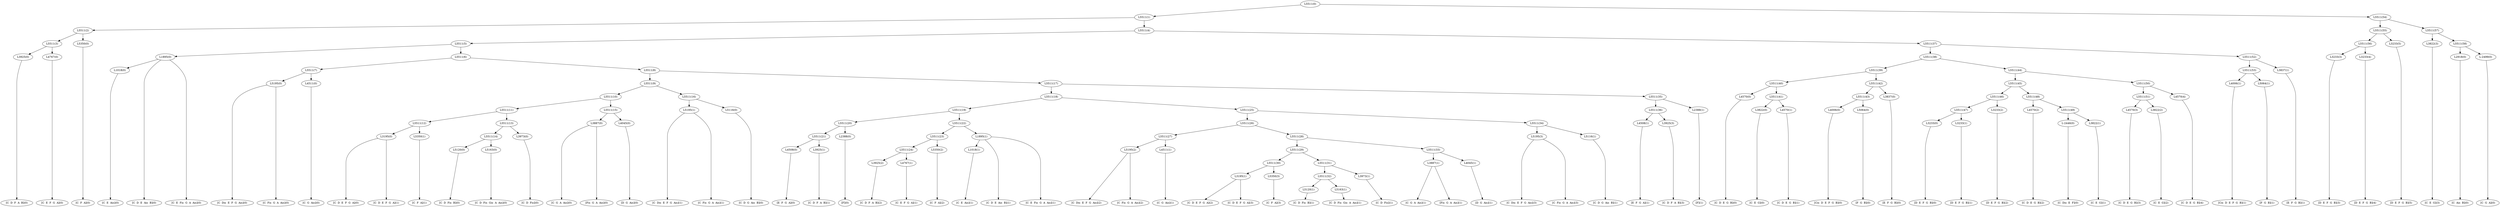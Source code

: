 digraph sample{
"L3925(0)"->"[C  D  F  A  B](0)"
"L4767(0)"->"[C  E  F  G  A](0)"
"L5511(3)"->"L3925(0)"
"L5511(3)"->"L4767(0)"
"L5350(0)"->"[C  F  A](0)"
"L5511(2)"->"L5511(3)"
"L5511(2)"->"L5350(0)"
"L1018(0)"->"[C  E  Ais](0)"
"L1895(0)"->"[C  D  E  Ais  B](0)"
"L1895(0)"->"[C  E  Fis  G  A  Ais](0)"
"L1895(0)"->"L1018(0)"
"L5195(0)"->"[C  Dis  E  F  G  Ais](0)"
"L5195(0)"->"[C  Fis  G  A  Ais](0)"
"L4511(0)"->"[C  G  Ais](0)"
"L5511(7)"->"L5195(0)"
"L5511(7)"->"L4511(0)"
"L3195(0)"->"[C  D  E  F  G  A](0)"
"L3195(0)"->"[C  D  E  F  G  A](1)"
"L5350(1)"->"[C  F  A](1)"
"L5511(12)"->"L3195(0)"
"L5511(12)"->"L5350(1)"
"L5120(0)"->"[C  D  Fis  B](0)"
"L5163(0)"->"[C  D  Fis  Gis  A  Ais](0)"
"L5511(14)"->"L5120(0)"
"L5511(14)"->"L5163(0)"
"L3973(0)"->"[C  D  Fis](0)"
"L5511(13)"->"L5511(14)"
"L5511(13)"->"L3973(0)"
"L5511(11)"->"L5511(12)"
"L5511(11)"->"L5511(13)"
"L3887(0)"->"[C  G  A  Ais](0)"
"L3887(0)"->"[Fis  G  A  Ais](0)"
"L4045(0)"->"[D  G  Ais](0)"
"L5511(15)"->"L3887(0)"
"L5511(15)"->"L4045(0)"
"L5511(10)"->"L5511(11)"
"L5511(10)"->"L5511(15)"
"L5195(1)"->"[C  Dis  E  F  G  Ais](1)"
"L5195(1)"->"[C  Fis  G  A  Ais](1)"
"L5116(0)"->"[C  D  G  Ais  B](0)"
"L5511(16)"->"L5195(1)"
"L5511(16)"->"L5116(0)"
"L5511(9)"->"L5511(10)"
"L5511(9)"->"L5511(16)"
"L4508(0)"->"[E  F  G  A](0)"
"L3925(1)"->"[C  D  F  A  B](1)"
"L5511(21)"->"L4508(0)"
"L5511(21)"->"L3925(1)"
"L2388(0)"->"[F](0)"
"L5511(20)"->"L5511(21)"
"L5511(20)"->"L2388(0)"
"L3925(2)"->"[C  D  F  A  B](2)"
"L4767(1)"->"[C  E  F  G  A](1)"
"L5511(24)"->"L3925(2)"
"L5511(24)"->"L4767(1)"
"L5350(2)"->"[C  F  A](2)"
"L5511(23)"->"L5511(24)"
"L5511(23)"->"L5350(2)"
"L1018(1)"->"[C  E  Ais](1)"
"L1895(1)"->"[C  D  E  Ais  B](1)"
"L1895(1)"->"[C  E  Fis  G  A  Ais](1)"
"L1895(1)"->"L1018(1)"
"L5511(22)"->"L5511(23)"
"L5511(22)"->"L1895(1)"
"L5511(19)"->"L5511(20)"
"L5511(19)"->"L5511(22)"
"L5195(2)"->"[C  Dis  E  F  G  Ais](2)"
"L5195(2)"->"[C  Fis  G  A  Ais](2)"
"L4511(1)"->"[C  G  Ais](1)"
"L5511(27)"->"L5195(2)"
"L5511(27)"->"L4511(1)"
"L3195(1)"->"[C  D  E  F  G  A](2)"
"L3195(1)"->"[C  D  E  F  G  A](3)"
"L5350(3)"->"[C  F  A](3)"
"L5511(30)"->"L3195(1)"
"L5511(30)"->"L5350(3)"
"L5120(1)"->"[C  D  Fis  B](1)"
"L5163(1)"->"[C  D  Fis  Gis  A  Ais](1)"
"L5511(32)"->"L5120(1)"
"L5511(32)"->"L5163(1)"
"L3973(1)"->"[C  D  Fis](1)"
"L5511(31)"->"L5511(32)"
"L5511(31)"->"L3973(1)"
"L5511(29)"->"L5511(30)"
"L5511(29)"->"L5511(31)"
"L3887(1)"->"[C  G  A  Ais](1)"
"L3887(1)"->"[Fis  G  A  Ais](1)"
"L4045(1)"->"[D  G  Ais](1)"
"L5511(33)"->"L3887(1)"
"L5511(33)"->"L4045(1)"
"L5511(28)"->"L5511(29)"
"L5511(28)"->"L5511(33)"
"L5511(26)"->"L5511(27)"
"L5511(26)"->"L5511(28)"
"L5195(3)"->"[C  Dis  E  F  G  Ais](3)"
"L5195(3)"->"[C  Fis  G  A  Ais](3)"
"L5116(1)"->"[C  D  G  Ais  B](1)"
"L5511(34)"->"L5195(3)"
"L5511(34)"->"L5116(1)"
"L5511(25)"->"L5511(26)"
"L5511(25)"->"L5511(34)"
"L5511(18)"->"L5511(19)"
"L5511(18)"->"L5511(25)"
"L4508(1)"->"[E  F  G  A](1)"
"L3925(3)"->"[C  D  F  A  B](3)"
"L5511(36)"->"L4508(1)"
"L5511(36)"->"L3925(3)"
"L2388(1)"->"[F](1)"
"L5511(35)"->"L5511(36)"
"L5511(35)"->"L2388(1)"
"L5511(17)"->"L5511(18)"
"L5511(17)"->"L5511(35)"
"L5511(8)"->"L5511(9)"
"L5511(8)"->"L5511(17)"
"L5511(6)"->"L5511(7)"
"L5511(6)"->"L5511(8)"
"L5511(5)"->"L1895(0)"
"L5511(5)"->"L5511(6)"
"L4570(0)"->"[C  D  E  G  B](0)"
"L3822(0)"->"[C  E  G](0)"
"L4570(1)"->"[C  D  E  G  B](1)"
"L5511(41)"->"L3822(0)"
"L5511(41)"->"L4570(1)"
"L5511(40)"->"L4570(0)"
"L5511(40)"->"L5511(41)"
"L4006(0)"->"[Cis  D  E  F  G  B](0)"
"L5064(0)"->"[F  G  B](0)"
"L5511(43)"->"L4006(0)"
"L5511(43)"->"L5064(0)"
"L3837(0)"->"[E  F  G  B](0)"
"L5511(42)"->"L5511(43)"
"L5511(42)"->"L3837(0)"
"L5511(39)"->"L5511(40)"
"L5511(39)"->"L5511(42)"
"L3233(0)"->"[D  E  F  G  B](0)"
"L3233(1)"->"[D  E  F  G  B](1)"
"L5511(47)"->"L3233(0)"
"L5511(47)"->"L3233(1)"
"L3233(2)"->"[D  E  F  G  B](2)"
"L5511(46)"->"L5511(47)"
"L5511(46)"->"L3233(2)"
"L4570(2)"->"[C  D  E  G  B](2)"
"L-2446(0)"->"[C  Dis  E  F](0)"
"L3822(1)"->"[C  E  G](1)"
"L5511(49)"->"L-2446(0)"
"L5511(49)"->"L3822(1)"
"L5511(48)"->"L4570(2)"
"L5511(48)"->"L5511(49)"
"L5511(45)"->"L5511(46)"
"L5511(45)"->"L5511(48)"
"L4570(3)"->"[C  D  E  G  B](3)"
"L3822(2)"->"[C  E  G](2)"
"L5511(51)"->"L4570(3)"
"L5511(51)"->"L3822(2)"
"L4570(4)"->"[C  D  E  G  B](4)"
"L5511(50)"->"L5511(51)"
"L5511(50)"->"L4570(4)"
"L5511(44)"->"L5511(45)"
"L5511(44)"->"L5511(50)"
"L5511(38)"->"L5511(39)"
"L5511(38)"->"L5511(44)"
"L4006(1)"->"[Cis  D  E  F  G  B](1)"
"L5064(1)"->"[F  G  B](1)"
"L5511(53)"->"L4006(1)"
"L5511(53)"->"L5064(1)"
"L3837(1)"->"[E  F  G  B](1)"
"L5511(52)"->"L5511(53)"
"L5511(52)"->"L3837(1)"
"L5511(37)"->"L5511(38)"
"L5511(37)"->"L5511(52)"
"L5511(4)"->"L5511(5)"
"L5511(4)"->"L5511(37)"
"L5511(1)"->"L5511(2)"
"L5511(1)"->"L5511(4)"
"L3233(3)"->"[D  E  F  G  B](3)"
"L3233(4)"->"[D  E  F  G  B](4)"
"L5511(56)"->"L3233(3)"
"L5511(56)"->"L3233(4)"
"L3233(5)"->"[D  E  F  G  B](5)"
"L5511(55)"->"L5511(56)"
"L5511(55)"->"L3233(5)"
"L3822(3)"->"[C  E  G](3)"
"L2918(0)"->"[C  Ais  B](0)"
"L-2499(0)"->"[C  G  A](0)"
"L5511(58)"->"L2918(0)"
"L5511(58)"->"L-2499(0)"
"L5511(57)"->"L3822(3)"
"L5511(57)"->"L5511(58)"
"L5511(54)"->"L5511(55)"
"L5511(54)"->"L5511(57)"
"L5511(0)"->"L5511(1)"
"L5511(0)"->"L5511(54)"
{rank = min; "L5511(0)"}
{rank = same; "L5511(1)"; "L5511(54)";}
{rank = same; "L5511(2)"; "L5511(4)"; "L5511(55)"; "L5511(57)";}
{rank = same; "L5511(3)"; "L5350(0)"; "L5511(5)"; "L5511(37)"; "L5511(56)"; "L3233(5)"; "L3822(3)"; "L5511(58)";}
{rank = same; "L3925(0)"; "L4767(0)"; "L1895(0)"; "L5511(6)"; "L5511(38)"; "L5511(52)"; "L3233(3)"; "L3233(4)"; "L2918(0)"; "L-2499(0)";}
{rank = same; "L1018(0)"; "L5511(7)"; "L5511(8)"; "L5511(39)"; "L5511(44)"; "L5511(53)"; "L3837(1)";}
{rank = same; "L5195(0)"; "L4511(0)"; "L5511(9)"; "L5511(17)"; "L5511(40)"; "L5511(42)"; "L5511(45)"; "L5511(50)"; "L4006(1)"; "L5064(1)";}
{rank = same; "L5511(10)"; "L5511(16)"; "L5511(18)"; "L5511(35)"; "L4570(0)"; "L5511(41)"; "L5511(43)"; "L3837(0)"; "L5511(46)"; "L5511(48)"; "L5511(51)"; "L4570(4)";}
{rank = same; "L5511(11)"; "L5511(15)"; "L5195(1)"; "L5116(0)"; "L5511(19)"; "L5511(25)"; "L5511(36)"; "L2388(1)"; "L3822(0)"; "L4570(1)"; "L4006(0)"; "L5064(0)"; "L5511(47)"; "L3233(2)"; "L4570(2)"; "L5511(49)"; "L4570(3)"; "L3822(2)";}
{rank = same; "L5511(12)"; "L5511(13)"; "L3887(0)"; "L4045(0)"; "L5511(20)"; "L5511(22)"; "L5511(26)"; "L5511(34)"; "L4508(1)"; "L3925(3)"; "L3233(0)"; "L3233(1)"; "L-2446(0)"; "L3822(1)";}
{rank = same; "L3195(0)"; "L5350(1)"; "L5511(14)"; "L3973(0)"; "L5511(21)"; "L2388(0)"; "L5511(23)"; "L1895(1)"; "L5511(27)"; "L5511(28)"; "L5195(3)"; "L5116(1)";}
{rank = same; "L5120(0)"; "L5163(0)"; "L4508(0)"; "L3925(1)"; "L5511(24)"; "L5350(2)"; "L1018(1)"; "L5195(2)"; "L4511(1)"; "L5511(29)"; "L5511(33)";}
{rank = same; "L3925(2)"; "L4767(1)"; "L5511(30)"; "L5511(31)"; "L3887(1)"; "L4045(1)";}
{rank = same; "L3195(1)"; "L5350(3)"; "L5511(32)"; "L3973(1)";}
{rank = same; "L5120(1)"; "L5163(1)";}
{rank = max; "[C  Ais  B](0)"; "[C  D  E  Ais  B](0)"; "[C  D  E  Ais  B](1)"; "[C  D  E  F  G  A](0)"; "[C  D  E  F  G  A](1)"; "[C  D  E  F  G  A](2)"; "[C  D  E  F  G  A](3)"; "[C  D  E  G  B](0)"; "[C  D  E  G  B](1)"; "[C  D  E  G  B](2)"; "[C  D  E  G  B](3)"; "[C  D  E  G  B](4)"; "[C  D  F  A  B](0)"; "[C  D  F  A  B](1)"; "[C  D  F  A  B](2)"; "[C  D  F  A  B](3)"; "[C  D  Fis  B](0)"; "[C  D  Fis  B](1)"; "[C  D  Fis  Gis  A  Ais](0)"; "[C  D  Fis  Gis  A  Ais](1)"; "[C  D  Fis](0)"; "[C  D  Fis](1)"; "[C  D  G  Ais  B](0)"; "[C  D  G  Ais  B](1)"; "[C  Dis  E  F  G  Ais](0)"; "[C  Dis  E  F  G  Ais](1)"; "[C  Dis  E  F  G  Ais](2)"; "[C  Dis  E  F  G  Ais](3)"; "[C  Dis  E  F](0)"; "[C  E  Ais](0)"; "[C  E  Ais](1)"; "[C  E  F  G  A](0)"; "[C  E  F  G  A](1)"; "[C  E  Fis  G  A  Ais](0)"; "[C  E  Fis  G  A  Ais](1)"; "[C  E  G](0)"; "[C  E  G](1)"; "[C  E  G](2)"; "[C  E  G](3)"; "[C  F  A](0)"; "[C  F  A](1)"; "[C  F  A](2)"; "[C  F  A](3)"; "[C  Fis  G  A  Ais](0)"; "[C  Fis  G  A  Ais](1)"; "[C  Fis  G  A  Ais](2)"; "[C  Fis  G  A  Ais](3)"; "[C  G  A  Ais](0)"; "[C  G  A  Ais](1)"; "[C  G  A](0)"; "[C  G  Ais](0)"; "[C  G  Ais](1)"; "[Cis  D  E  F  G  B](0)"; "[Cis  D  E  F  G  B](1)"; "[D  E  F  G  B](0)"; "[D  E  F  G  B](1)"; "[D  E  F  G  B](2)"; "[D  E  F  G  B](3)"; "[D  E  F  G  B](4)"; "[D  E  F  G  B](5)"; "[D  G  Ais](0)"; "[D  G  Ais](1)"; "[E  F  G  A](0)"; "[E  F  G  A](1)"; "[E  F  G  B](0)"; "[E  F  G  B](1)"; "[F  G  B](0)"; "[F  G  B](1)"; "[F](0)"; "[F](1)"; "[Fis  G  A  Ais](0)"; "[Fis  G  A  Ais](1)";}
}
